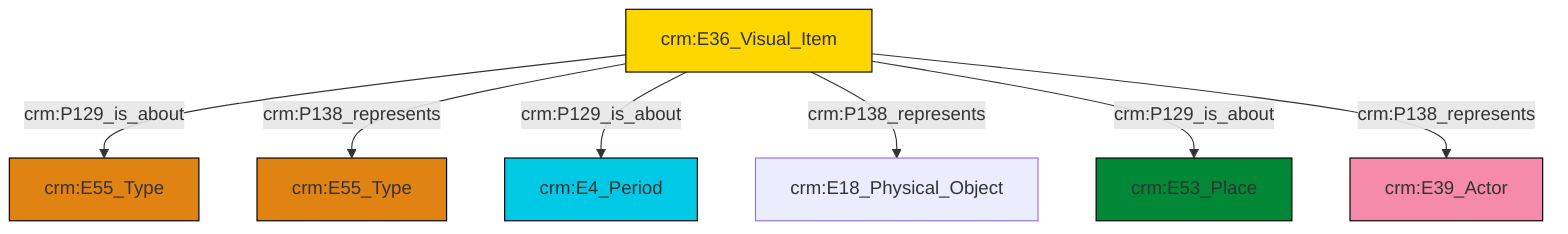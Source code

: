 graph TD
classDef Literal fill:#f2f2f2,stroke:#000000;
classDef CRM_Entity fill:#FFFFFF,stroke:#000000;
classDef Temporal_Entity fill:#00C9E6, stroke:#000000;
classDef Type fill:#E18312, stroke:#000000;
classDef Time-Span fill:#2C9C91, stroke:#000000;
classDef Appellation fill:#FFEB7F, stroke:#000000;
classDef Place fill:#008836, stroke:#000000;
classDef Persistent_Item fill:#B266B2, stroke:#000000;
classDef Conceptual_Object fill:#FFD700, stroke:#000000;
classDef Physical_Thing fill:#D2B48C, stroke:#000000;
classDef Actor fill:#f58aad, stroke:#000000;
classDef PC_Classes fill:#4ce600, stroke:#000000;
classDef Multi fill:#cccccc,stroke:#000000;

4["crm:E36_Visual_Item"]:::Conceptual_Object -->|crm:P129_is_about| 2["crm:E55_Type"]:::Type
4["crm:E36_Visual_Item"]:::Conceptual_Object -->|crm:P138_represents| 6["crm:E55_Type"]:::Type
4["crm:E36_Visual_Item"]:::Conceptual_Object -->|crm:P129_is_about| 7["crm:E4_Period"]:::Temporal_Entity
4["crm:E36_Visual_Item"]:::Conceptual_Object -->|crm:P138_represents| 11["crm:E18_Physical_Object"]:::Default
4["crm:E36_Visual_Item"]:::Conceptual_Object -->|crm:P129_is_about| 9["crm:E53_Place"]:::Place
4["crm:E36_Visual_Item"]:::Conceptual_Object -->|crm:P138_represents| 0["crm:E39_Actor"]:::Actor
